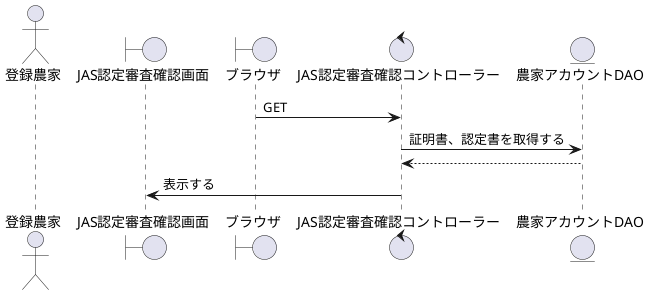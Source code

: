 @startuml JAS認定審査確認画面を表示

actor    "登録農家" as act
boundary "JAS認定審査確認画面" as Top
boundary "ブラウザ" as brz
control  "JAS認定審査確認コントローラー" as Acquisition_c
entity   "農家アカウントDAO" as Farmer_dao

'-------------------------------------------------------------------------------------------

brz -> Acquisition_c : GET
Acquisition_c -> Farmer_dao : 証明書、認定書を取得する
Acquisition_c <-- Farmer_dao
Top <- Acquisition_c : 表示する

@enduml